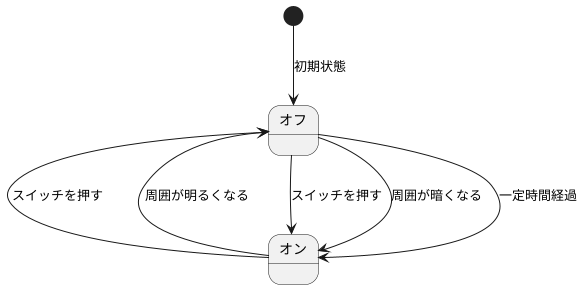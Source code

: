 @startuml
[*] --> オフ : 初期状態
オフ --> オン : スイッチを押す
オフ --> オン : 周囲が暗くなる
オフ --> オン : 一定時間経過
オフ <-- オン : スイッチを押す
オフ <-- オン : 周囲が明るくなる
@enduml
